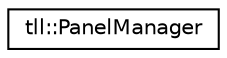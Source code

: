 digraph "Graphical Class Hierarchy"
{
 // LATEX_PDF_SIZE
  edge [fontname="Helvetica",fontsize="10",labelfontname="Helvetica",labelfontsize="10"];
  node [fontname="Helvetica",fontsize="10",shape=record];
  rankdir="LR";
  Node0 [label="tll::PanelManager",height=0.2,width=0.4,color="black", fillcolor="white", style="filled",URL="$classtll_1_1PanelManager.html",tooltip="LEDパネルの状態を管理するクラス"];
}
